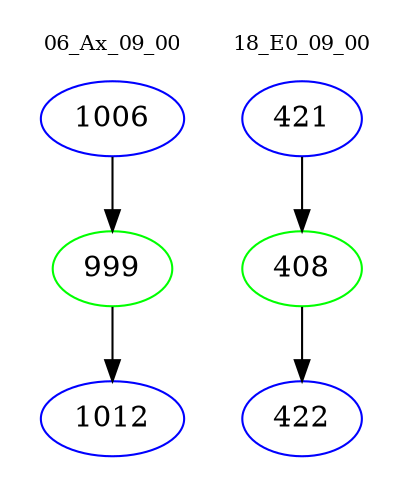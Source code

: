 digraph{
subgraph cluster_0 {
color = white
label = "06_Ax_09_00";
fontsize=10;
T0_1006 [label="1006", color="blue"]
T0_1006 -> T0_999 [color="black"]
T0_999 [label="999", color="green"]
T0_999 -> T0_1012 [color="black"]
T0_1012 [label="1012", color="blue"]
}
subgraph cluster_1 {
color = white
label = "18_E0_09_00";
fontsize=10;
T1_421 [label="421", color="blue"]
T1_421 -> T1_408 [color="black"]
T1_408 [label="408", color="green"]
T1_408 -> T1_422 [color="black"]
T1_422 [label="422", color="blue"]
}
}
